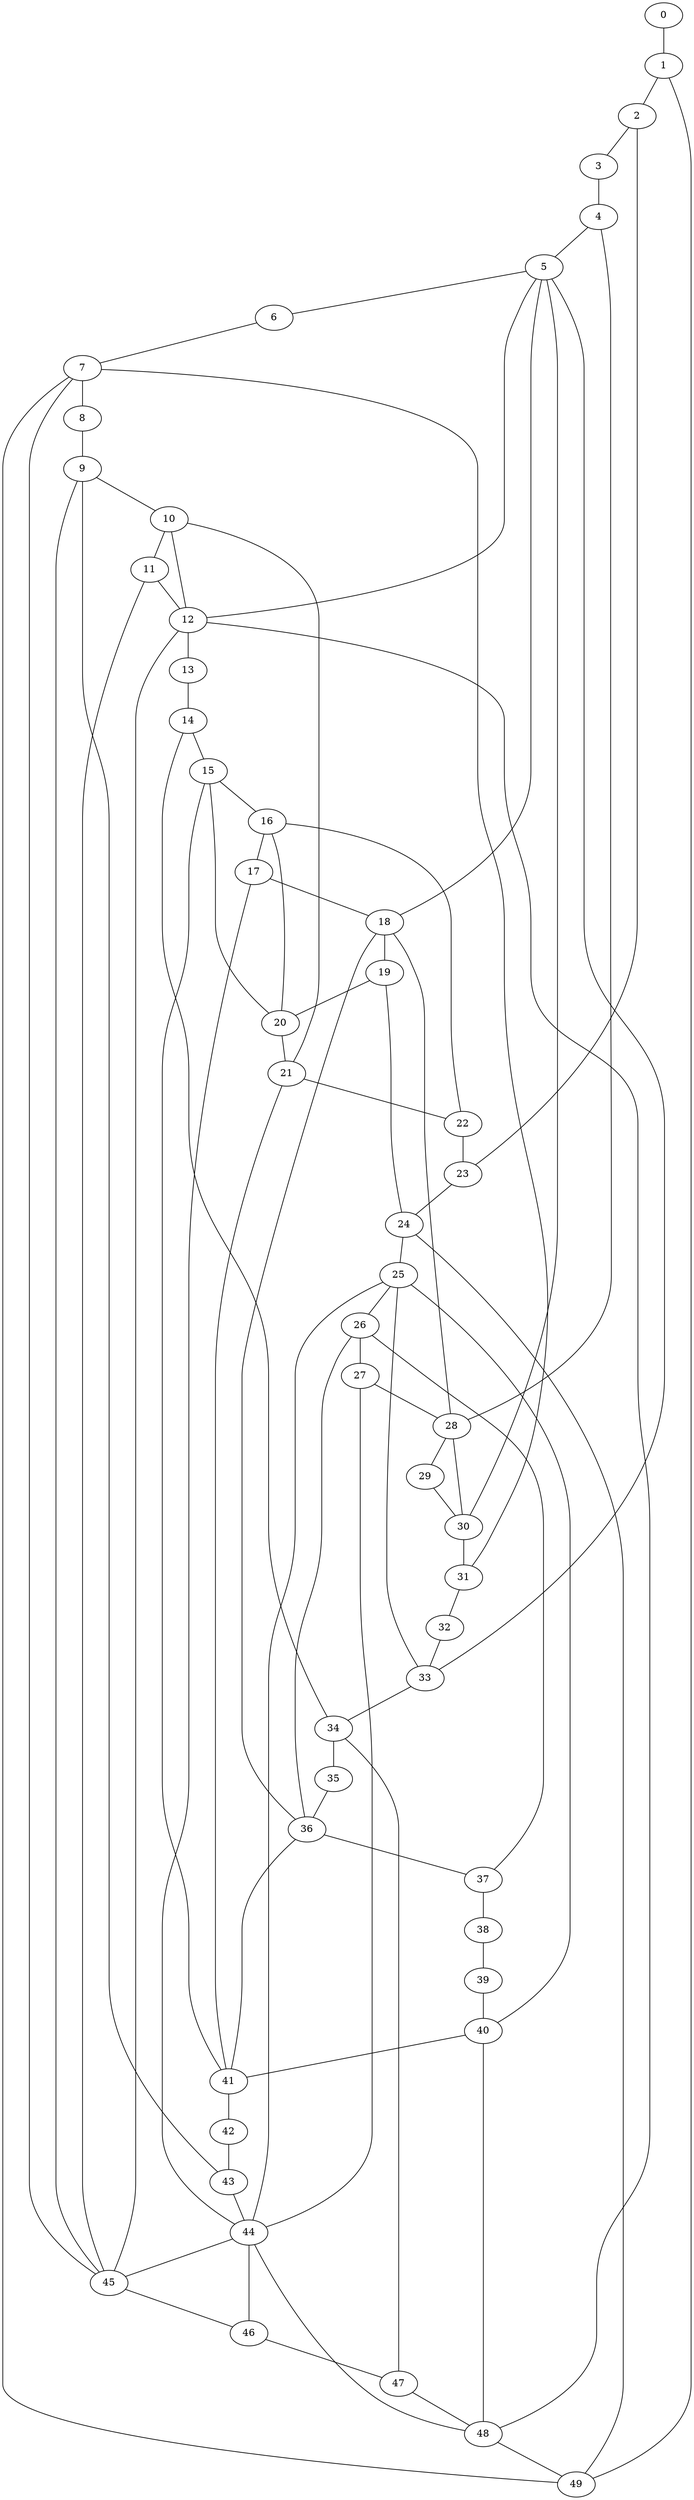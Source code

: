 
graph graphname {
    0 -- 1
1 -- 2
1 -- 49
2 -- 3
2 -- 23
3 -- 4
4 -- 5
4 -- 28
5 -- 6
5 -- 30
5 -- 12
5 -- 18
5 -- 33
6 -- 7
7 -- 8
7 -- 45
7 -- 49
7 -- 31
8 -- 9
9 -- 10
9 -- 45
9 -- 43
10 -- 11
10 -- 21
10 -- 12
11 -- 12
11 -- 45
12 -- 13
12 -- 48
12 -- 45
13 -- 14
14 -- 15
14 -- 34
15 -- 16
15 -- 20
15 -- 41
16 -- 17
16 -- 22
16 -- 20
17 -- 18
17 -- 44
18 -- 19
18 -- 36
18 -- 28
19 -- 20
19 -- 24
20 -- 21
21 -- 22
21 -- 41
22 -- 23
23 -- 24
24 -- 25
24 -- 49
25 -- 26
25 -- 44
25 -- 33
25 -- 40
26 -- 27
26 -- 36
26 -- 37
27 -- 28
27 -- 44
28 -- 29
28 -- 30
29 -- 30
30 -- 31
31 -- 32
32 -- 33
33 -- 34
34 -- 35
34 -- 47
35 -- 36
36 -- 37
36 -- 41
37 -- 38
38 -- 39
39 -- 40
40 -- 41
40 -- 48
41 -- 42
42 -- 43
43 -- 44
44 -- 45
44 -- 48
44 -- 46
45 -- 46
46 -- 47
47 -- 48
48 -- 49

}
